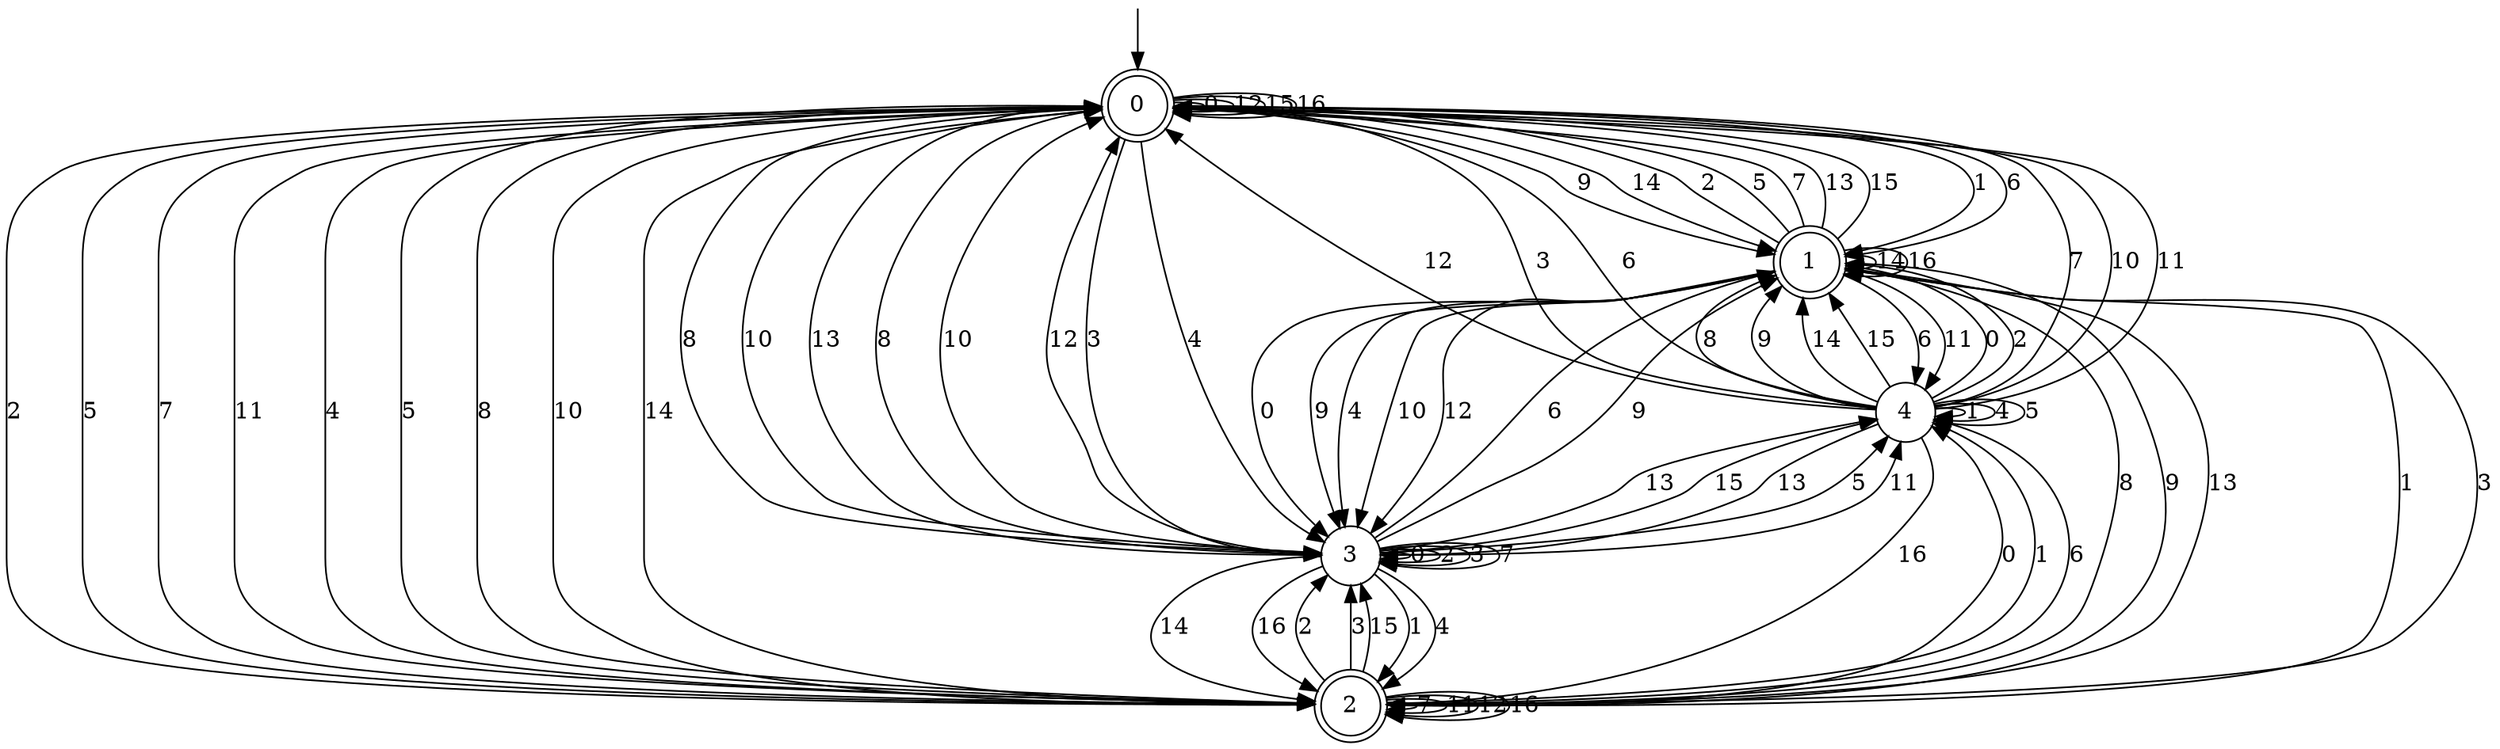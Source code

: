 digraph g {

	s0 [shape="doublecircle" label="0"];
	s1 [shape="doublecircle" label="1"];
	s2 [shape="doublecircle" label="2"];
	s3 [shape="circle" label="3"];
	s4 [shape="circle" label="4"];
	s0 -> s0 [label="0"];
	s0 -> s1 [label="1"];
	s0 -> s2 [label="2"];
	s0 -> s3 [label="3"];
	s0 -> s3 [label="4"];
	s0 -> s2 [label="5"];
	s0 -> s1 [label="6"];
	s0 -> s2 [label="7"];
	s0 -> s3 [label="8"];
	s0 -> s1 [label="9"];
	s0 -> s3 [label="10"];
	s0 -> s2 [label="11"];
	s0 -> s0 [label="12"];
	s0 -> s3 [label="13"];
	s0 -> s1 [label="14"];
	s0 -> s0 [label="15"];
	s0 -> s0 [label="16"];
	s1 -> s3 [label="0"];
	s1 -> s2 [label="1"];
	s1 -> s0 [label="2"];
	s1 -> s2 [label="3"];
	s1 -> s3 [label="4"];
	s1 -> s0 [label="5"];
	s1 -> s4 [label="6"];
	s1 -> s0 [label="7"];
	s1 -> s2 [label="8"];
	s1 -> s3 [label="9"];
	s1 -> s3 [label="10"];
	s1 -> s4 [label="11"];
	s1 -> s3 [label="12"];
	s1 -> s0 [label="13"];
	s1 -> s1 [label="14"];
	s1 -> s0 [label="15"];
	s1 -> s1 [label="16"];
	s2 -> s4 [label="0"];
	s2 -> s4 [label="1"];
	s2 -> s3 [label="2"];
	s2 -> s3 [label="3"];
	s2 -> s0 [label="4"];
	s2 -> s0 [label="5"];
	s2 -> s4 [label="6"];
	s2 -> s2 [label="7"];
	s2 -> s0 [label="8"];
	s2 -> s1 [label="9"];
	s2 -> s0 [label="10"];
	s2 -> s2 [label="11"];
	s2 -> s2 [label="12"];
	s2 -> s1 [label="13"];
	s2 -> s0 [label="14"];
	s2 -> s3 [label="15"];
	s2 -> s2 [label="16"];
	s3 -> s3 [label="0"];
	s3 -> s2 [label="1"];
	s3 -> s3 [label="2"];
	s3 -> s3 [label="3"];
	s3 -> s2 [label="4"];
	s3 -> s4 [label="5"];
	s3 -> s1 [label="6"];
	s3 -> s3 [label="7"];
	s3 -> s0 [label="8"];
	s3 -> s1 [label="9"];
	s3 -> s0 [label="10"];
	s3 -> s4 [label="11"];
	s3 -> s0 [label="12"];
	s3 -> s4 [label="13"];
	s3 -> s2 [label="14"];
	s3 -> s4 [label="15"];
	s3 -> s2 [label="16"];
	s4 -> s1 [label="0"];
	s4 -> s4 [label="1"];
	s4 -> s1 [label="2"];
	s4 -> s0 [label="3"];
	s4 -> s4 [label="4"];
	s4 -> s4 [label="5"];
	s4 -> s0 [label="6"];
	s4 -> s0 [label="7"];
	s4 -> s1 [label="8"];
	s4 -> s1 [label="9"];
	s4 -> s0 [label="10"];
	s4 -> s0 [label="11"];
	s4 -> s0 [label="12"];
	s4 -> s3 [label="13"];
	s4 -> s1 [label="14"];
	s4 -> s1 [label="15"];
	s4 -> s2 [label="16"];

__start0 [label="" shape="none" width="0" height="0"];
__start0 -> s0;

}
